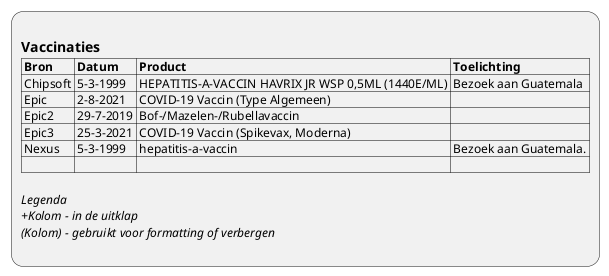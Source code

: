 @startuml ViewDefinition-Immunization
:
== Vaccinaties
|= Bron |= Datum |= Product |= Toelichting |
| Chipsoft | 5-3-1999 | HEPATITIS-A-VACCIN HAVRIX JR WSP 0,5ML (1440E/ML) | Bezoek aan Guatemala |
| Epic | 2-8-2021 | COVID-19 Vaccin (Type Algemeen) |  |
| Epic2 | 29-7-2019 | Bof-/Mazelen-/Rubellavaccin |  |
| Epic3 | 25-3-2021 | COVID-19 Vaccin (Spikevax, Moderna) |  |
| Nexus | 5-3-1999 | hepatitis-a-vaccin | Bezoek aan Guatemala. |
| |

//Legenda//
//+Kolom - in de uitklap//
//(Kolom) - gebruikt voor formatting of verbergen//
;
@enduml